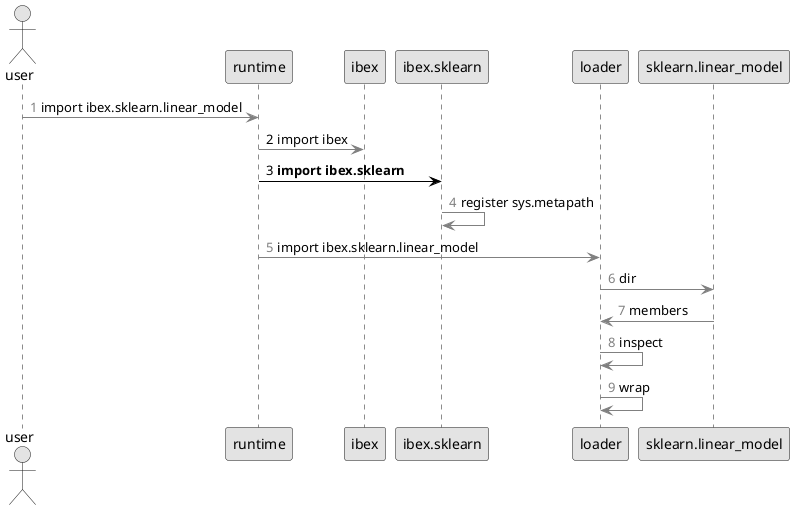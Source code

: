 @startuml

skinparam monochrome true
skinparam shadowing false

actor user

autonumber 1 "<font color=grey>"
user -[#grey]> runtime: import ibex.sklearn.linear_model
autonumber 2 "<font color=black>"
runtime -[#grey]> ibex: import ibex
autonumber 3 "<font color=black>"
runtime -[#black]> ibex.sklearn: **import ibex.sklearn**
autonumber 4 "<font color=grey>"
ibex.sklearn -[#grey]> ibex.sklearn: register sys.metapath
runtime -[#grey]> loader: import ibex.sklearn.linear_model
loader -[#grey]> sklearn.linear_model: dir
sklearn.linear_model -[#grey]> loader: members
loader -[#grey]> loader: inspect
loader -[#grey]> loader: wrap

@enduml
